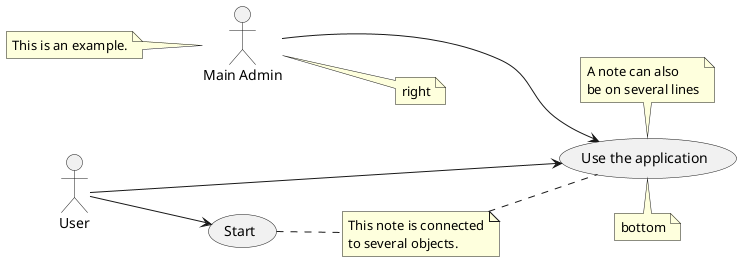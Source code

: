 {
  "sha1": "8ciehlycjn6gtd9xayg20ktrx9gc2x6",
  "insertion": {
    "when": "2024-05-30T20:48:21.390Z",
    "user": "plantuml@gmail.com"
  }
}
@startuml
left to right direction
:Main Admin: as Admin
(Use the application) as (Use)

User --> (Start)
User --> (Use)

Admin ---> (Use)

note left of Admin : This is an example.
note right of Admin : right

note top of (Use)
  A note can also
  be on several lines
end note

note bottom of (Use) : bottom

note "This note is connected\nto several objects." as N2
(Start) .. N2
N2 .. (Use)
@enduml
